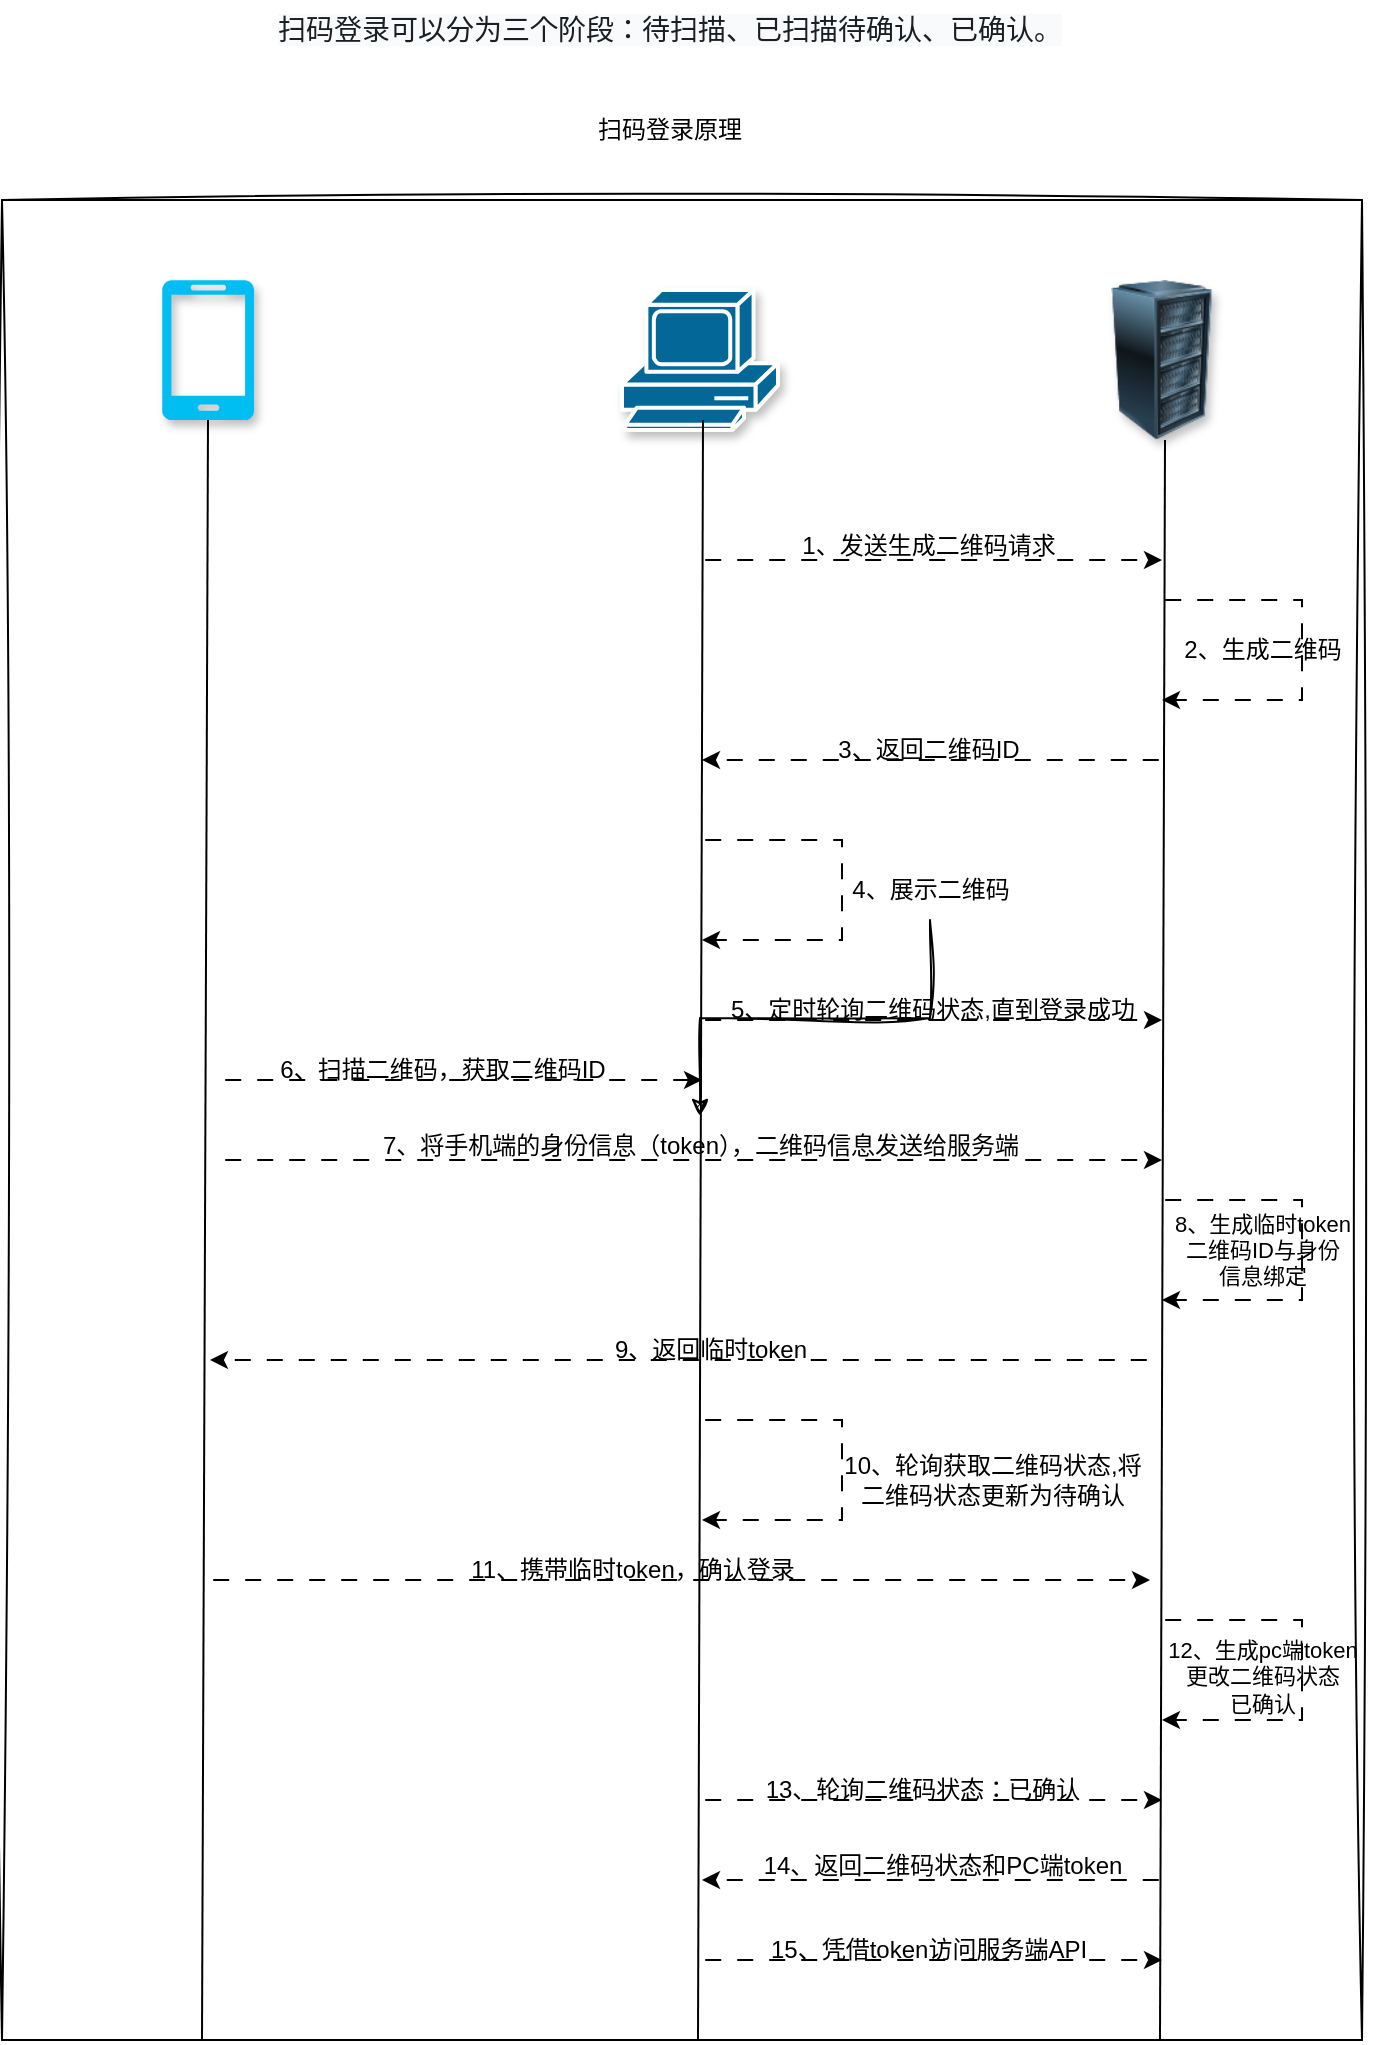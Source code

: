 <mxfile version="24.8.4">
  <diagram name="第 1 页" id="FeHUB5jkjmQC6uhi9gAO">
    <mxGraphModel dx="794" dy="1121" grid="1" gridSize="10" guides="1" tooltips="1" connect="1" arrows="1" fold="1" page="1" pageScale="1" pageWidth="827" pageHeight="1169" math="0" shadow="0">
      <root>
        <mxCell id="0" />
        <mxCell id="1" parent="0" />
        <mxCell id="ezjURIExCmXeSgJhfd-B-1" value="" style="endArrow=none;html=1;rounded=0;sketch=1;hachureGap=4;jiggle=2;curveFitting=1;fontFamily=Helvetica;" edge="1" parent="1">
          <mxGeometry width="50" height="50" relative="1" as="geometry">
            <mxPoint x="80" y="120" as="sourcePoint" />
            <mxPoint x="760" y="120" as="targetPoint" />
          </mxGeometry>
        </mxCell>
        <mxCell id="ezjURIExCmXeSgJhfd-B-2" value="" style="endArrow=none;html=1;rounded=0;sketch=1;hachureGap=4;jiggle=2;curveFitting=1;fontFamily=Helvetica;" edge="1" parent="1">
          <mxGeometry width="50" height="50" relative="1" as="geometry">
            <mxPoint x="80" y="1040" as="sourcePoint" />
            <mxPoint x="80" y="120" as="targetPoint" />
          </mxGeometry>
        </mxCell>
        <mxCell id="ezjURIExCmXeSgJhfd-B-3" value="" style="endArrow=none;html=1;rounded=0;sketch=1;hachureGap=4;jiggle=2;curveFitting=1;fontFamily=Helvetica;" edge="1" parent="1">
          <mxGeometry width="50" height="50" relative="1" as="geometry">
            <mxPoint x="80" y="1040" as="sourcePoint" />
            <mxPoint x="760" y="1040" as="targetPoint" />
          </mxGeometry>
        </mxCell>
        <mxCell id="ezjURIExCmXeSgJhfd-B-4" value="" style="endArrow=none;html=1;rounded=0;sketch=1;hachureGap=4;jiggle=2;curveFitting=1;fontFamily=Helvetica;" edge="1" parent="1">
          <mxGeometry width="50" height="50" relative="1" as="geometry">
            <mxPoint x="760" y="1040" as="sourcePoint" />
            <mxPoint x="760" y="120" as="targetPoint" />
          </mxGeometry>
        </mxCell>
        <mxCell id="ezjURIExCmXeSgJhfd-B-5" value="&lt;span style=&quot;color: rgb(28, 31, 33); font-size: 14px; text-align: start; background-color: rgb(248, 250, 252);&quot;&gt;扫码登录可以分为三个阶段：&lt;/span&gt;&lt;span style=&quot;color: rgb(28, 31, 33); font-size: 14px; text-align: start; background-color: rgb(248, 250, 252);&quot;&gt;待扫描、已扫描待确认、已确认&lt;/span&gt;&lt;span style=&quot;color: rgb(28, 31, 33); font-size: 14px; text-align: start; background-color: rgb(248, 250, 252);&quot;&gt;。&lt;/span&gt;" style="text;html=1;align=center;verticalAlign=middle;whiteSpace=wrap;rounded=0;fontFamily=Helvetica;" vertex="1" parent="1">
          <mxGeometry x="184" y="20" width="460" height="30" as="geometry" />
        </mxCell>
        <mxCell id="ezjURIExCmXeSgJhfd-B-6" value="扫码登录原理" style="text;html=1;align=center;verticalAlign=middle;whiteSpace=wrap;rounded=0;fontFamily=Helvetica;" vertex="1" parent="1">
          <mxGeometry x="334" y="70" width="160" height="30" as="geometry" />
        </mxCell>
        <mxCell id="ezjURIExCmXeSgJhfd-B-8" value="" style="verticalLabelPosition=bottom;html=1;verticalAlign=top;align=center;strokeColor=none;fillColor=#00BEF2;shape=mxgraph.azure.mobile;pointerEvents=1;hachureGap=4;fontFamily=Helvetica;shadow=1;" vertex="1" parent="1">
          <mxGeometry x="160" y="160" width="46" height="70" as="geometry" />
        </mxCell>
        <mxCell id="ezjURIExCmXeSgJhfd-B-9" value="" style="shape=mxgraph.cisco.computers_and_peripherals.pc;html=1;pointerEvents=1;dashed=0;fillColor=#036897;strokeColor=#ffffff;strokeWidth=2;verticalLabelPosition=bottom;verticalAlign=top;align=center;outlineConnect=0;hachureGap=4;fontFamily=Helvetica;shadow=1;" vertex="1" parent="1">
          <mxGeometry x="390" y="165" width="78" height="70" as="geometry" />
        </mxCell>
        <mxCell id="ezjURIExCmXeSgJhfd-B-10" value="" style="image;html=1;image=img/lib/clip_art/computers/Server_Rack_128x128.png;hachureGap=4;fontFamily=Helvetica;shadow=1;" vertex="1" parent="1">
          <mxGeometry x="620" y="160" width="80" height="80" as="geometry" />
        </mxCell>
        <mxCell id="ezjURIExCmXeSgJhfd-B-11" value="" style="endArrow=none;html=1;rounded=0;hachureGap=4;fontFamily=Helvetica;entryX=0.5;entryY=1;entryDx=0;entryDy=0;entryPerimeter=0;" edge="1" parent="1" target="ezjURIExCmXeSgJhfd-B-8">
          <mxGeometry width="50" height="50" relative="1" as="geometry">
            <mxPoint x="180" y="1040" as="sourcePoint" />
            <mxPoint x="480" y="480" as="targetPoint" />
          </mxGeometry>
        </mxCell>
        <mxCell id="ezjURIExCmXeSgJhfd-B-12" value="" style="endArrow=none;html=1;rounded=0;hachureGap=4;fontFamily=Helvetica;entryX=0.5;entryY=1;entryDx=0;entryDy=0;entryPerimeter=0;" edge="1" parent="1">
          <mxGeometry width="50" height="50" relative="1" as="geometry">
            <mxPoint x="428" y="1040" as="sourcePoint" />
            <mxPoint x="430.5" y="230" as="targetPoint" />
          </mxGeometry>
        </mxCell>
        <mxCell id="ezjURIExCmXeSgJhfd-B-13" value="" style="endArrow=none;html=1;rounded=0;hachureGap=4;fontFamily=Helvetica;entryX=0.5;entryY=1;entryDx=0;entryDy=0;entryPerimeter=0;" edge="1" parent="1">
          <mxGeometry width="50" height="50" relative="1" as="geometry">
            <mxPoint x="659" y="1040" as="sourcePoint" />
            <mxPoint x="661.5" y="240" as="targetPoint" />
          </mxGeometry>
        </mxCell>
        <mxCell id="ezjURIExCmXeSgJhfd-B-14" value="" style="endArrow=classic;html=1;rounded=0;hachureGap=4;fontFamily=Helvetica;flowAnimation=1;" edge="1" parent="1">
          <mxGeometry width="50" height="50" relative="1" as="geometry">
            <mxPoint x="430" y="300" as="sourcePoint" />
            <mxPoint x="660" y="300" as="targetPoint" />
          </mxGeometry>
        </mxCell>
        <mxCell id="ezjURIExCmXeSgJhfd-B-16" value="" style="endArrow=classic;html=1;rounded=0;hachureGap=4;fontFamily=Helvetica;flowAnimation=1;" edge="1" parent="1">
          <mxGeometry width="50" height="50" relative="1" as="geometry">
            <mxPoint x="660" y="320" as="sourcePoint" />
            <mxPoint x="660" y="370" as="targetPoint" />
            <Array as="points">
              <mxPoint x="730" y="320" />
              <mxPoint x="730" y="370" />
            </Array>
          </mxGeometry>
        </mxCell>
        <mxCell id="ezjURIExCmXeSgJhfd-B-17" value="" style="endArrow=classic;html=1;rounded=0;hachureGap=4;fontFamily=Helvetica;flowAnimation=1;" edge="1" parent="1">
          <mxGeometry width="50" height="50" relative="1" as="geometry">
            <mxPoint x="660" y="400" as="sourcePoint" />
            <mxPoint x="430" y="400" as="targetPoint" />
          </mxGeometry>
        </mxCell>
        <mxCell id="ezjURIExCmXeSgJhfd-B-18" value="" style="endArrow=classic;html=1;rounded=0;hachureGap=4;fontFamily=Helvetica;flowAnimation=1;" edge="1" parent="1">
          <mxGeometry width="50" height="50" relative="1" as="geometry">
            <mxPoint x="430" y="440" as="sourcePoint" />
            <mxPoint x="430" y="490" as="targetPoint" />
            <Array as="points">
              <mxPoint x="500" y="440" />
              <mxPoint x="500" y="490" />
            </Array>
          </mxGeometry>
        </mxCell>
        <mxCell id="ezjURIExCmXeSgJhfd-B-19" value="" style="endArrow=classic;html=1;rounded=0;hachureGap=4;fontFamily=Helvetica;flowAnimation=1;" edge="1" parent="1">
          <mxGeometry width="50" height="50" relative="1" as="geometry">
            <mxPoint x="430" y="530" as="sourcePoint" />
            <mxPoint x="660" y="530" as="targetPoint" />
          </mxGeometry>
        </mxCell>
        <mxCell id="ezjURIExCmXeSgJhfd-B-20" value="" style="endArrow=classic;html=1;rounded=0;hachureGap=4;fontFamily=Helvetica;flowAnimation=1;" edge="1" parent="1">
          <mxGeometry width="50" height="50" relative="1" as="geometry">
            <mxPoint x="190" y="560" as="sourcePoint" />
            <mxPoint x="430" y="560" as="targetPoint" />
          </mxGeometry>
        </mxCell>
        <mxCell id="ezjURIExCmXeSgJhfd-B-21" value="" style="endArrow=classic;html=1;rounded=0;hachureGap=4;fontFamily=Helvetica;flowAnimation=1;" edge="1" parent="1">
          <mxGeometry width="50" height="50" relative="1" as="geometry">
            <mxPoint x="190" y="600" as="sourcePoint" />
            <mxPoint x="660" y="600" as="targetPoint" />
          </mxGeometry>
        </mxCell>
        <mxCell id="ezjURIExCmXeSgJhfd-B-22" value="" style="endArrow=classic;html=1;rounded=0;hachureGap=4;fontFamily=Helvetica;flowAnimation=1;" edge="1" parent="1">
          <mxGeometry width="50" height="50" relative="1" as="geometry">
            <mxPoint x="660" y="620" as="sourcePoint" />
            <mxPoint x="660" y="670" as="targetPoint" />
            <Array as="points">
              <mxPoint x="730" y="620" />
              <mxPoint x="730" y="670" />
            </Array>
          </mxGeometry>
        </mxCell>
        <mxCell id="ezjURIExCmXeSgJhfd-B-23" value="" style="endArrow=classic;html=1;rounded=0;hachureGap=4;fontFamily=Helvetica;flowAnimation=1;" edge="1" parent="1">
          <mxGeometry width="50" height="50" relative="1" as="geometry">
            <mxPoint x="654" y="700" as="sourcePoint" />
            <mxPoint x="184" y="700" as="targetPoint" />
          </mxGeometry>
        </mxCell>
        <mxCell id="ezjURIExCmXeSgJhfd-B-24" value="" style="endArrow=classic;html=1;rounded=0;hachureGap=4;fontFamily=Helvetica;flowAnimation=1;" edge="1" parent="1">
          <mxGeometry width="50" height="50" relative="1" as="geometry">
            <mxPoint x="430" y="730" as="sourcePoint" />
            <mxPoint x="430" y="780" as="targetPoint" />
            <Array as="points">
              <mxPoint x="500" y="730" />
              <mxPoint x="500" y="780" />
            </Array>
          </mxGeometry>
        </mxCell>
        <mxCell id="ezjURIExCmXeSgJhfd-B-25" value="" style="endArrow=classic;html=1;rounded=0;hachureGap=4;fontFamily=Helvetica;flowAnimation=1;" edge="1" parent="1">
          <mxGeometry width="50" height="50" relative="1" as="geometry">
            <mxPoint x="184" y="810" as="sourcePoint" />
            <mxPoint x="654" y="810" as="targetPoint" />
          </mxGeometry>
        </mxCell>
        <mxCell id="ezjURIExCmXeSgJhfd-B-26" value="" style="endArrow=classic;html=1;rounded=0;hachureGap=4;fontFamily=Helvetica;flowAnimation=1;" edge="1" parent="1">
          <mxGeometry width="50" height="50" relative="1" as="geometry">
            <mxPoint x="660" y="830" as="sourcePoint" />
            <mxPoint x="660" y="880" as="targetPoint" />
            <Array as="points">
              <mxPoint x="730" y="830" />
              <mxPoint x="730" y="880" />
            </Array>
          </mxGeometry>
        </mxCell>
        <mxCell id="ezjURIExCmXeSgJhfd-B-27" value="" style="endArrow=classic;html=1;rounded=0;hachureGap=4;fontFamily=Helvetica;flowAnimation=1;" edge="1" parent="1">
          <mxGeometry width="50" height="50" relative="1" as="geometry">
            <mxPoint x="430" y="920" as="sourcePoint" />
            <mxPoint x="660" y="920" as="targetPoint" />
          </mxGeometry>
        </mxCell>
        <mxCell id="ezjURIExCmXeSgJhfd-B-29" value="" style="endArrow=classic;html=1;rounded=0;hachureGap=4;fontFamily=Helvetica;flowAnimation=1;" edge="1" parent="1">
          <mxGeometry width="50" height="50" relative="1" as="geometry">
            <mxPoint x="660" y="960" as="sourcePoint" />
            <mxPoint x="430" y="960" as="targetPoint" />
          </mxGeometry>
        </mxCell>
        <mxCell id="ezjURIExCmXeSgJhfd-B-30" value="" style="endArrow=classic;html=1;rounded=0;hachureGap=4;fontFamily=Helvetica;flowAnimation=1;" edge="1" parent="1">
          <mxGeometry width="50" height="50" relative="1" as="geometry">
            <mxPoint x="430" y="1000" as="sourcePoint" />
            <mxPoint x="660" y="1000" as="targetPoint" />
          </mxGeometry>
        </mxCell>
        <mxCell id="ezjURIExCmXeSgJhfd-B-31" value="&lt;div&gt;&lt;font&gt;1、发送生成二维码请求&lt;/font&gt;&lt;/div&gt;" style="text;html=1;align=center;verticalAlign=middle;resizable=0;points=[];autosize=1;strokeColor=none;fillColor=none;fontFamily=Helvetica;" vertex="1" parent="1">
          <mxGeometry x="468" y="278" width="150" height="30" as="geometry" />
        </mxCell>
        <mxCell id="ezjURIExCmXeSgJhfd-B-32" value="&lt;div&gt;&lt;font&gt;2、生成二维码&lt;/font&gt;&lt;/div&gt;" style="text;html=1;align=center;verticalAlign=middle;resizable=0;points=[];autosize=1;strokeColor=none;fillColor=none;fontFamily=Helvetica;" vertex="1" parent="1">
          <mxGeometry x="660" y="330" width="100" height="30" as="geometry" />
        </mxCell>
        <mxCell id="ezjURIExCmXeSgJhfd-B-33" value="&lt;div&gt;3、&lt;span style=&quot;background-color: initial;&quot;&gt;返回二&lt;/span&gt;&lt;span style=&quot;background-color: initial;&quot;&gt;维码ID&lt;/span&gt;&lt;/div&gt;" style="text;html=1;align=center;verticalAlign=middle;resizable=0;points=[];autosize=1;strokeColor=none;fillColor=none;fontFamily=Helvetica;" vertex="1" parent="1">
          <mxGeometry x="488" y="380" width="110" height="30" as="geometry" />
        </mxCell>
        <mxCell id="ezjURIExCmXeSgJhfd-B-49" value="" style="edgeStyle=orthogonalEdgeStyle;rounded=0;sketch=1;hachureGap=4;jiggle=2;curveFitting=1;orthogonalLoop=1;jettySize=auto;html=1;fontFamily=Helvetica;" edge="1" parent="1" source="ezjURIExCmXeSgJhfd-B-34" target="ezjURIExCmXeSgJhfd-B-37">
          <mxGeometry relative="1" as="geometry" />
        </mxCell>
        <mxCell id="ezjURIExCmXeSgJhfd-B-34" value="4、展示二维码" style="text;html=1;align=center;verticalAlign=middle;resizable=0;points=[];autosize=1;strokeColor=none;fillColor=none;fontFamily=Helvetica;" vertex="1" parent="1">
          <mxGeometry x="494" y="450" width="100" height="30" as="geometry" />
        </mxCell>
        <mxCell id="ezjURIExCmXeSgJhfd-B-35" value="5、定时轮询二维码状态,直到登录成功" style="text;html=1;align=center;verticalAlign=middle;resizable=0;points=[];autosize=1;strokeColor=none;fillColor=none;fontFamily=Helvetica;" vertex="1" parent="1">
          <mxGeometry x="430" y="510" width="230" height="30" as="geometry" />
        </mxCell>
        <mxCell id="ezjURIExCmXeSgJhfd-B-36" value="6、扫描二维码，获取二维码ID" style="text;html=1;align=center;verticalAlign=middle;resizable=0;points=[];autosize=1;strokeColor=none;fillColor=none;fontFamily=Helvetica;" vertex="1" parent="1">
          <mxGeometry x="205" y="540" width="190" height="30" as="geometry" />
        </mxCell>
        <mxCell id="ezjURIExCmXeSgJhfd-B-37" value="&lt;div&gt;7、将手机端的身份信息（token），二维&lt;span style=&quot;background-color: initial;&quot;&gt;码信息发送给服务端&lt;/span&gt;&lt;/div&gt;" style="text;html=1;align=center;verticalAlign=middle;resizable=0;points=[];autosize=1;strokeColor=none;fillColor=none;fontFamily=Helvetica;" vertex="1" parent="1">
          <mxGeometry x="259" y="578" width="340" height="30" as="geometry" />
        </mxCell>
        <mxCell id="ezjURIExCmXeSgJhfd-B-39" value="9、返回临时token" style="text;html=1;align=center;verticalAlign=middle;resizable=0;points=[];autosize=1;strokeColor=none;fillColor=none;fontFamily=Helvetica;" vertex="1" parent="1">
          <mxGeometry x="374" y="680" width="120" height="30" as="geometry" />
        </mxCell>
        <mxCell id="ezjURIExCmXeSgJhfd-B-40" value="&lt;div&gt;10、轮询获取二维码状态,将&lt;/div&gt;&lt;div&gt;二维码状态更新为待确认&lt;/div&gt;" style="text;html=1;align=center;verticalAlign=middle;resizable=0;points=[];autosize=1;strokeColor=none;fillColor=none;fontFamily=Helvetica;" vertex="1" parent="1">
          <mxGeometry x="490" y="740" width="170" height="40" as="geometry" />
        </mxCell>
        <mxCell id="ezjURIExCmXeSgJhfd-B-42" value="11、携带临时token，确认登录" style="text;html=1;align=center;verticalAlign=middle;resizable=0;points=[];autosize=1;strokeColor=none;fillColor=none;fontFamily=Helvetica;" vertex="1" parent="1">
          <mxGeometry x="300" y="790" width="190" height="30" as="geometry" />
        </mxCell>
        <mxCell id="ezjURIExCmXeSgJhfd-B-44" value="&lt;div&gt;13、轮询二维码状态：&lt;span style=&quot;background-color: initial;&quot;&gt;已确认&lt;/span&gt;&lt;/div&gt;" style="text;html=1;align=center;verticalAlign=middle;resizable=0;points=[];autosize=1;strokeColor=none;fillColor=none;fontFamily=Helvetica;" vertex="1" parent="1">
          <mxGeometry x="450" y="900" width="180" height="30" as="geometry" />
        </mxCell>
        <mxCell id="ezjURIExCmXeSgJhfd-B-45" value="14、返回二维码状态和PC端token" style="text;html=1;align=center;verticalAlign=middle;resizable=0;points=[];autosize=1;strokeColor=none;fillColor=none;fontFamily=Helvetica;" vertex="1" parent="1">
          <mxGeometry x="450" y="938" width="200" height="30" as="geometry" />
        </mxCell>
        <mxCell id="ezjURIExCmXeSgJhfd-B-46" value="15、凭借token访问服务端API" style="text;html=1;align=center;verticalAlign=middle;resizable=0;points=[];autosize=1;strokeColor=none;fillColor=none;fontFamily=Helvetica;" vertex="1" parent="1">
          <mxGeometry x="453" y="980" width="180" height="30" as="geometry" />
        </mxCell>
        <mxCell id="ezjURIExCmXeSgJhfd-B-47" value="&lt;div style=&quot;font-size: 11px;&quot;&gt;&lt;font style=&quot;font-size: 11px;&quot;&gt;12、生成pc端token&lt;br&gt;更改二维码状态&lt;/font&gt;&lt;/div&gt;&lt;div style=&quot;font-size: 11px;&quot;&gt;&lt;font style=&quot;font-size: 11px;&quot;&gt;已确认&lt;/font&gt;&lt;/div&gt;&lt;div style=&quot;font-size: 11px;&quot;&gt;&lt;br&gt;&lt;/div&gt;" style="text;html=1;align=center;verticalAlign=middle;resizable=0;points=[];autosize=1;strokeColor=none;fillColor=none;fontFamily=Helvetica;" vertex="1" parent="1">
          <mxGeometry x="650" y="830" width="120" height="70" as="geometry" />
        </mxCell>
        <mxCell id="ezjURIExCmXeSgJhfd-B-48" value="&lt;div style=&quot;font-size: 11px;&quot;&gt;8、生成临时token&lt;br&gt;&lt;span style=&quot;background-color: initial;&quot;&gt;二维码ID与身份&lt;/span&gt;&lt;/div&gt;&lt;div style=&quot;font-size: 11px;&quot;&gt;&lt;span style=&quot;background-color: initial;&quot;&gt;信息绑&lt;/span&gt;&lt;span style=&quot;background-color: initial;&quot;&gt;定&lt;/span&gt;&lt;/div&gt;" style="text;html=1;align=center;verticalAlign=middle;resizable=0;points=[];autosize=1;strokeColor=none;fillColor=none;fontFamily=Helvetica;" vertex="1" parent="1">
          <mxGeometry x="655" y="620" width="110" height="50" as="geometry" />
        </mxCell>
      </root>
    </mxGraphModel>
  </diagram>
</mxfile>

